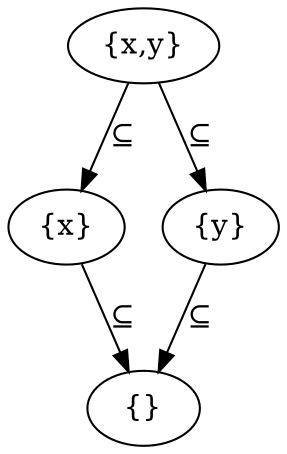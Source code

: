 digraph example3 {
    N0[label="{x,y}"];
    N1[label="{x}",image="assets/aws/business/chime.png"];
    N2[label="{y}"];
    N3[label="{}"];
    N0 -> N1[label="&sube;"];
    N0 -> N2[label="&sube;"];
    N1 -> N3[label="&sube;"];
    N2 -> N3[label="&sube;"];
}
